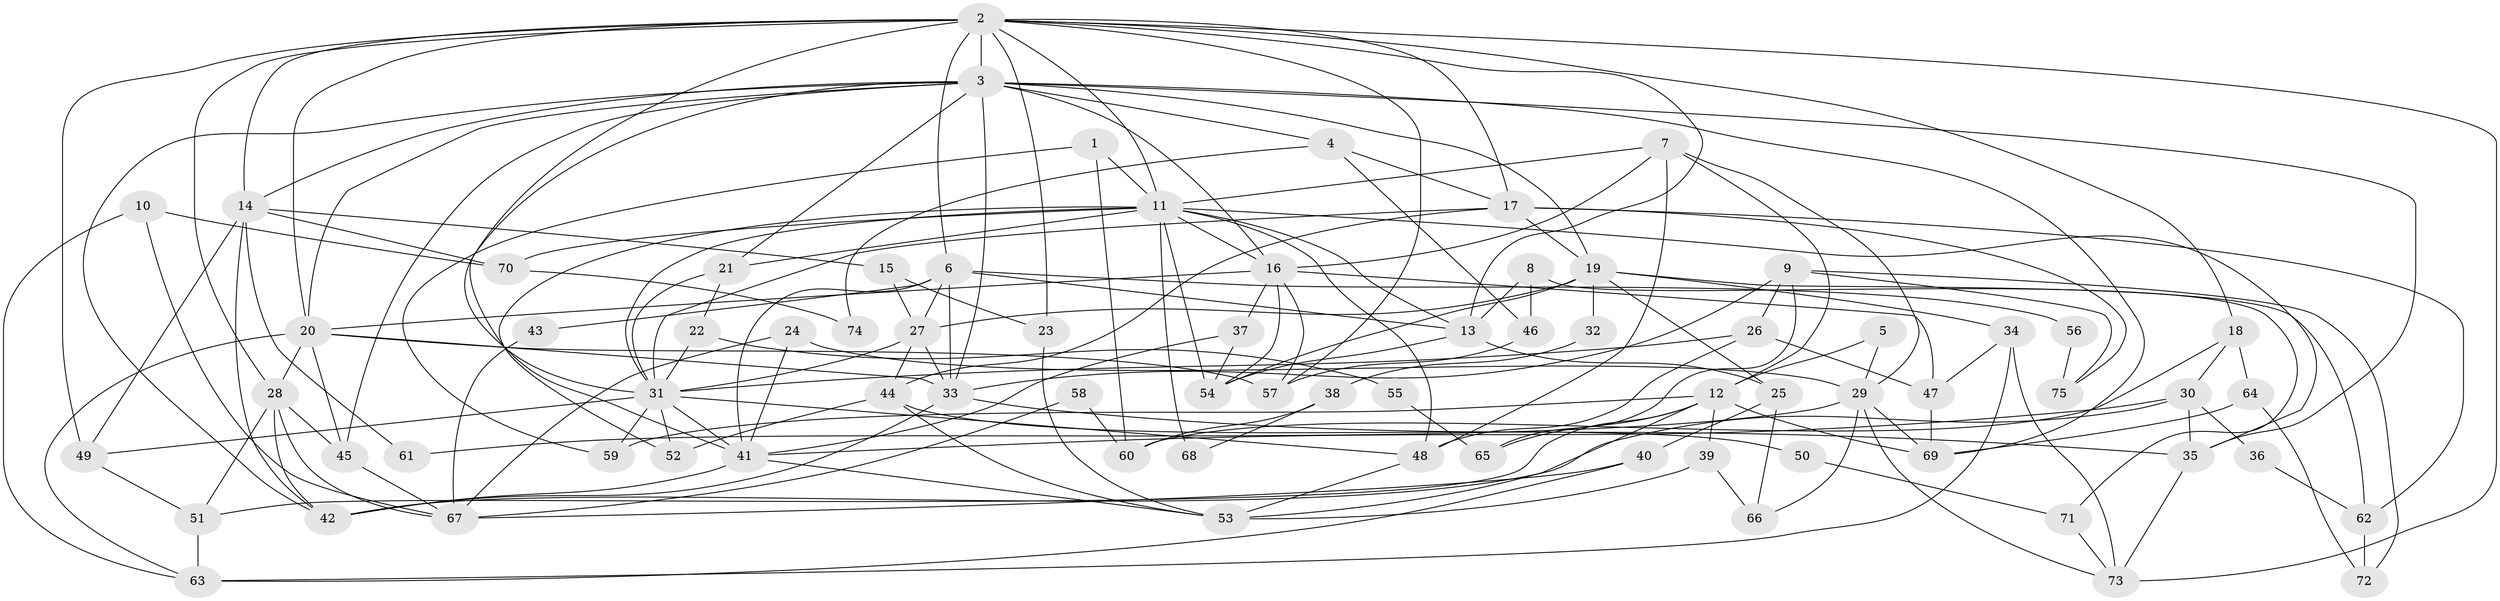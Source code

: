 // original degree distribution, {3: 0.2903225806451613, 4: 0.24193548387096775, 2: 0.10483870967741936, 5: 0.25, 6: 0.08870967741935484, 7: 0.024193548387096774}
// Generated by graph-tools (version 1.1) at 2025/50/03/04/25 22:50:50]
// undirected, 75 vertices, 176 edges
graph export_dot {
  node [color=gray90,style=filled];
  1;
  2;
  3;
  4;
  5;
  6;
  7;
  8;
  9;
  10;
  11;
  12;
  13;
  14;
  15;
  16;
  17;
  18;
  19;
  20;
  21;
  22;
  23;
  24;
  25;
  26;
  27;
  28;
  29;
  30;
  31;
  32;
  33;
  34;
  35;
  36;
  37;
  38;
  39;
  40;
  41;
  42;
  43;
  44;
  45;
  46;
  47;
  48;
  49;
  50;
  51;
  52;
  53;
  54;
  55;
  56;
  57;
  58;
  59;
  60;
  61;
  62;
  63;
  64;
  65;
  66;
  67;
  68;
  69;
  70;
  71;
  72;
  73;
  74;
  75;
  1 -- 11 [weight=1.0];
  1 -- 59 [weight=1.0];
  1 -- 60 [weight=1.0];
  2 -- 3 [weight=3.0];
  2 -- 6 [weight=2.0];
  2 -- 11 [weight=2.0];
  2 -- 13 [weight=1.0];
  2 -- 14 [weight=1.0];
  2 -- 17 [weight=1.0];
  2 -- 18 [weight=1.0];
  2 -- 20 [weight=1.0];
  2 -- 23 [weight=1.0];
  2 -- 28 [weight=1.0];
  2 -- 31 [weight=1.0];
  2 -- 49 [weight=1.0];
  2 -- 57 [weight=1.0];
  2 -- 73 [weight=1.0];
  3 -- 4 [weight=1.0];
  3 -- 14 [weight=1.0];
  3 -- 16 [weight=1.0];
  3 -- 19 [weight=1.0];
  3 -- 20 [weight=1.0];
  3 -- 21 [weight=1.0];
  3 -- 33 [weight=1.0];
  3 -- 35 [weight=2.0];
  3 -- 41 [weight=2.0];
  3 -- 42 [weight=1.0];
  3 -- 45 [weight=1.0];
  3 -- 69 [weight=1.0];
  4 -- 17 [weight=1.0];
  4 -- 46 [weight=1.0];
  4 -- 74 [weight=1.0];
  5 -- 12 [weight=1.0];
  5 -- 29 [weight=1.0];
  6 -- 13 [weight=2.0];
  6 -- 27 [weight=1.0];
  6 -- 33 [weight=2.0];
  6 -- 41 [weight=1.0];
  6 -- 43 [weight=1.0];
  6 -- 56 [weight=1.0];
  7 -- 11 [weight=1.0];
  7 -- 12 [weight=1.0];
  7 -- 16 [weight=1.0];
  7 -- 29 [weight=1.0];
  7 -- 48 [weight=1.0];
  8 -- 13 [weight=1.0];
  8 -- 46 [weight=1.0];
  8 -- 71 [weight=1.0];
  9 -- 26 [weight=1.0];
  9 -- 33 [weight=1.0];
  9 -- 65 [weight=1.0];
  9 -- 72 [weight=1.0];
  9 -- 75 [weight=1.0];
  10 -- 63 [weight=1.0];
  10 -- 67 [weight=1.0];
  10 -- 70 [weight=1.0];
  11 -- 13 [weight=1.0];
  11 -- 16 [weight=2.0];
  11 -- 21 [weight=1.0];
  11 -- 31 [weight=1.0];
  11 -- 35 [weight=1.0];
  11 -- 48 [weight=1.0];
  11 -- 52 [weight=1.0];
  11 -- 54 [weight=1.0];
  11 -- 68 [weight=2.0];
  11 -- 70 [weight=1.0];
  12 -- 39 [weight=1.0];
  12 -- 51 [weight=1.0];
  12 -- 53 [weight=1.0];
  12 -- 59 [weight=1.0];
  12 -- 65 [weight=1.0];
  12 -- 69 [weight=1.0];
  13 -- 25 [weight=1.0];
  13 -- 54 [weight=1.0];
  14 -- 15 [weight=1.0];
  14 -- 42 [weight=1.0];
  14 -- 49 [weight=2.0];
  14 -- 61 [weight=1.0];
  14 -- 70 [weight=1.0];
  15 -- 23 [weight=1.0];
  15 -- 27 [weight=1.0];
  16 -- 20 [weight=2.0];
  16 -- 37 [weight=2.0];
  16 -- 47 [weight=1.0];
  16 -- 54 [weight=1.0];
  16 -- 57 [weight=1.0];
  17 -- 19 [weight=3.0];
  17 -- 31 [weight=1.0];
  17 -- 44 [weight=1.0];
  17 -- 62 [weight=1.0];
  17 -- 75 [weight=1.0];
  18 -- 30 [weight=1.0];
  18 -- 60 [weight=1.0];
  18 -- 64 [weight=1.0];
  19 -- 25 [weight=1.0];
  19 -- 27 [weight=1.0];
  19 -- 32 [weight=2.0];
  19 -- 34 [weight=1.0];
  19 -- 54 [weight=1.0];
  19 -- 62 [weight=1.0];
  20 -- 28 [weight=1.0];
  20 -- 33 [weight=2.0];
  20 -- 45 [weight=1.0];
  20 -- 57 [weight=1.0];
  20 -- 63 [weight=1.0];
  21 -- 22 [weight=1.0];
  21 -- 31 [weight=1.0];
  22 -- 31 [weight=1.0];
  22 -- 55 [weight=1.0];
  23 -- 53 [weight=1.0];
  24 -- 29 [weight=1.0];
  24 -- 41 [weight=1.0];
  24 -- 67 [weight=1.0];
  25 -- 40 [weight=1.0];
  25 -- 66 [weight=1.0];
  26 -- 31 [weight=1.0];
  26 -- 47 [weight=1.0];
  26 -- 48 [weight=1.0];
  27 -- 31 [weight=1.0];
  27 -- 33 [weight=1.0];
  27 -- 44 [weight=1.0];
  28 -- 42 [weight=1.0];
  28 -- 45 [weight=1.0];
  28 -- 51 [weight=1.0];
  28 -- 67 [weight=1.0];
  29 -- 61 [weight=2.0];
  29 -- 66 [weight=1.0];
  29 -- 69 [weight=1.0];
  29 -- 73 [weight=1.0];
  30 -- 35 [weight=1.0];
  30 -- 36 [weight=1.0];
  30 -- 41 [weight=1.0];
  30 -- 42 [weight=1.0];
  31 -- 41 [weight=1.0];
  31 -- 48 [weight=1.0];
  31 -- 49 [weight=1.0];
  31 -- 52 [weight=1.0];
  31 -- 59 [weight=1.0];
  32 -- 38 [weight=1.0];
  33 -- 35 [weight=1.0];
  33 -- 42 [weight=1.0];
  34 -- 47 [weight=1.0];
  34 -- 63 [weight=1.0];
  34 -- 73 [weight=1.0];
  35 -- 73 [weight=1.0];
  36 -- 62 [weight=1.0];
  37 -- 41 [weight=1.0];
  37 -- 54 [weight=1.0];
  38 -- 60 [weight=1.0];
  38 -- 68 [weight=1.0];
  39 -- 53 [weight=1.0];
  39 -- 66 [weight=1.0];
  40 -- 63 [weight=1.0];
  40 -- 67 [weight=1.0];
  41 -- 42 [weight=1.0];
  41 -- 53 [weight=1.0];
  43 -- 67 [weight=1.0];
  44 -- 50 [weight=1.0];
  44 -- 52 [weight=1.0];
  44 -- 53 [weight=1.0];
  45 -- 67 [weight=1.0];
  46 -- 57 [weight=1.0];
  47 -- 69 [weight=1.0];
  48 -- 53 [weight=1.0];
  49 -- 51 [weight=1.0];
  50 -- 71 [weight=1.0];
  51 -- 63 [weight=1.0];
  55 -- 65 [weight=1.0];
  56 -- 75 [weight=1.0];
  58 -- 60 [weight=1.0];
  58 -- 67 [weight=1.0];
  62 -- 72 [weight=1.0];
  64 -- 69 [weight=1.0];
  64 -- 72 [weight=1.0];
  70 -- 74 [weight=1.0];
  71 -- 73 [weight=1.0];
}
